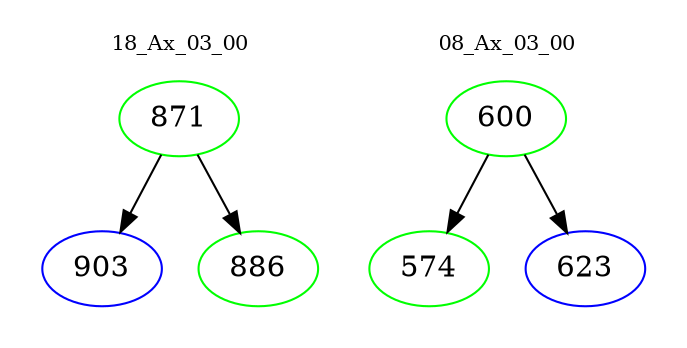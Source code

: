 digraph{
subgraph cluster_0 {
color = white
label = "18_Ax_03_00";
fontsize=10;
T0_871 [label="871", color="green"]
T0_871 -> T0_903 [color="black"]
T0_903 [label="903", color="blue"]
T0_871 -> T0_886 [color="black"]
T0_886 [label="886", color="green"]
}
subgraph cluster_1 {
color = white
label = "08_Ax_03_00";
fontsize=10;
T1_600 [label="600", color="green"]
T1_600 -> T1_574 [color="black"]
T1_574 [label="574", color="green"]
T1_600 -> T1_623 [color="black"]
T1_623 [label="623", color="blue"]
}
}
